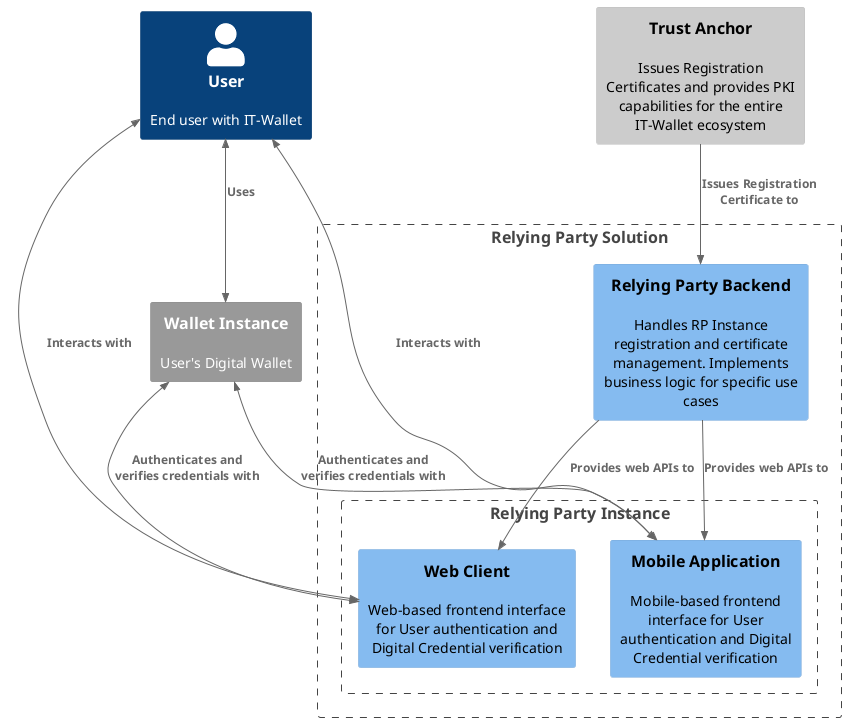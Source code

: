 @startuml Relying Party Solution High Level Architecture
!include <C4/C4_Component>

HIDE_STEREOTYPE()

' Define actors and systems
Person(user, "User", "End user with IT-Wallet")


    Component_Ext(trust_anchor, "Trust Anchor", "", "Issues Registration Certificates and provides PKI capabilities for the entire IT-Wallet ecosystem")



Boundary(relying_party_boundary, "Relying Party Solution") {
    Component(rp_backend, "Relying Party Backend", "", "Handles RP Instance registration and certificate management. Implements business logic for specific use cases")
    
    Boundary(rp_instance_boundary, "Relying Party Instance") {
        Component(rp_web_client, "Web Client", "", "Web-based frontend interface for User authentication and Digital Credential verification")
        Component(rp_mobile_app, "Mobile Application", "", "Mobile-based frontend interface for User authentication and Digital Credential verification")
    }
}

System_Ext(wallet_instance, "Wallet Instance", "User's Digital Wallet", "")

' Define relationships
BiRel(user, wallet_instance, "Uses")
BiRel(user, rp_web_client, "Interacts with")
BiRel(user, rp_mobile_app, "Interacts with")

Rel(trust_anchor, rp_backend, "Issues Registration Certificate to")



Rel(rp_backend, rp_web_client, "Provides web APIs to")
Rel(rp_backend, rp_mobile_app, "Provides web APIs to")

BiRel(wallet_instance, rp_web_client, "Authenticates and verifies credentials with")
BiRel(wallet_instance, rp_mobile_app, "Authenticates and verifies credentials with")
@enduml